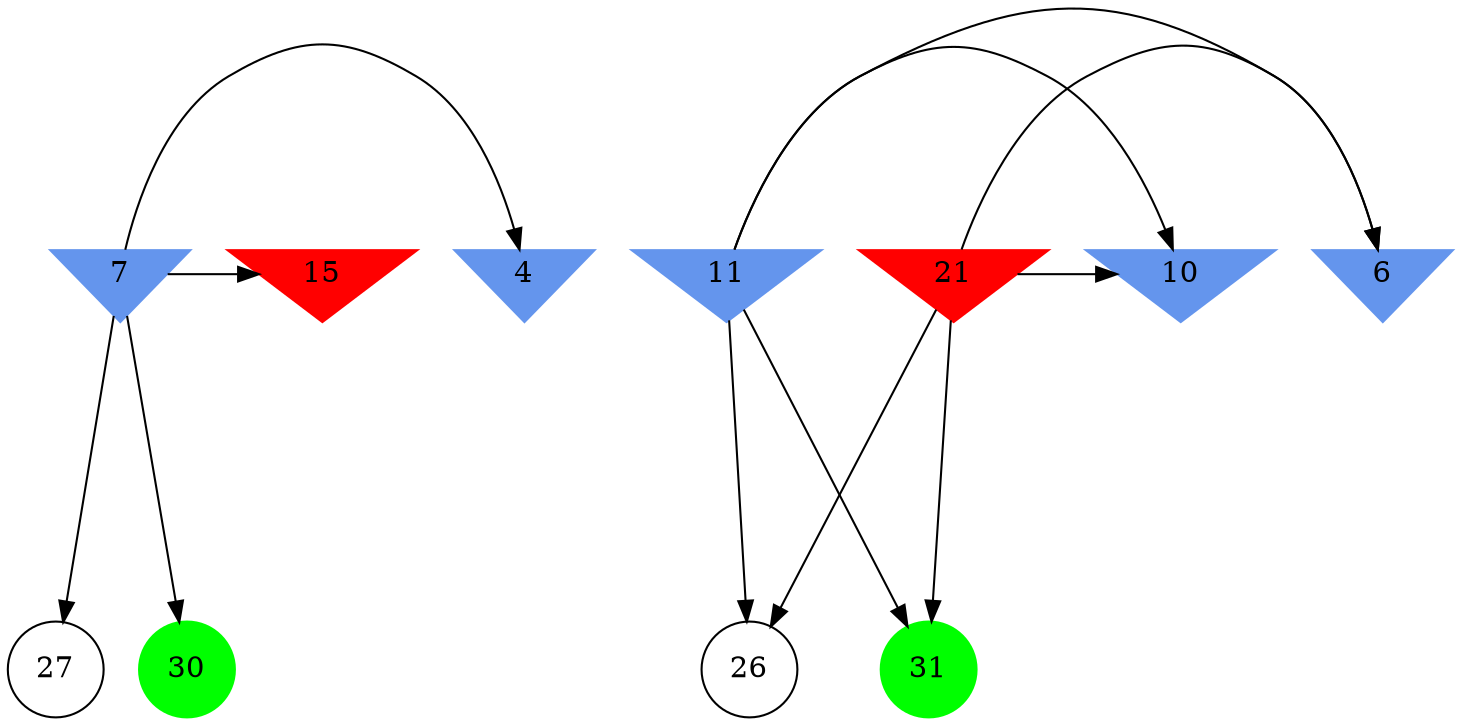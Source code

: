 digraph brain {
	ranksep=2.0;
	4 [shape=invtriangle,style=filled,color=cornflowerblue];
	6 [shape=invtriangle,style=filled,color=cornflowerblue];
	7 [shape=invtriangle,style=filled,color=cornflowerblue];
	10 [shape=invtriangle,style=filled,color=cornflowerblue];
	11 [shape=invtriangle,style=filled,color=cornflowerblue];
	15 [shape=invtriangle,style=filled,color=red];
	21 [shape=invtriangle,style=filled,color=red];
	26 [shape=circle,color=black];
	27 [shape=circle,color=black];
	30 [shape=circle,style=filled,color=green];
	31 [shape=circle,style=filled,color=green];
	21	->	31;
	21	->	26;
	21	->	10;
	21	->	6;
	11	->	31;
	11	->	26;
	11	->	10;
	11	->	6;
	7	->	4;
	7	->	27;
	7	->	30;
	7	->	15;
	{ rank=same; 4; 6; 7; 10; 11; 15; 21; }
	{ rank=same; 26; 27; }
	{ rank=same; 30; 31; }
}
